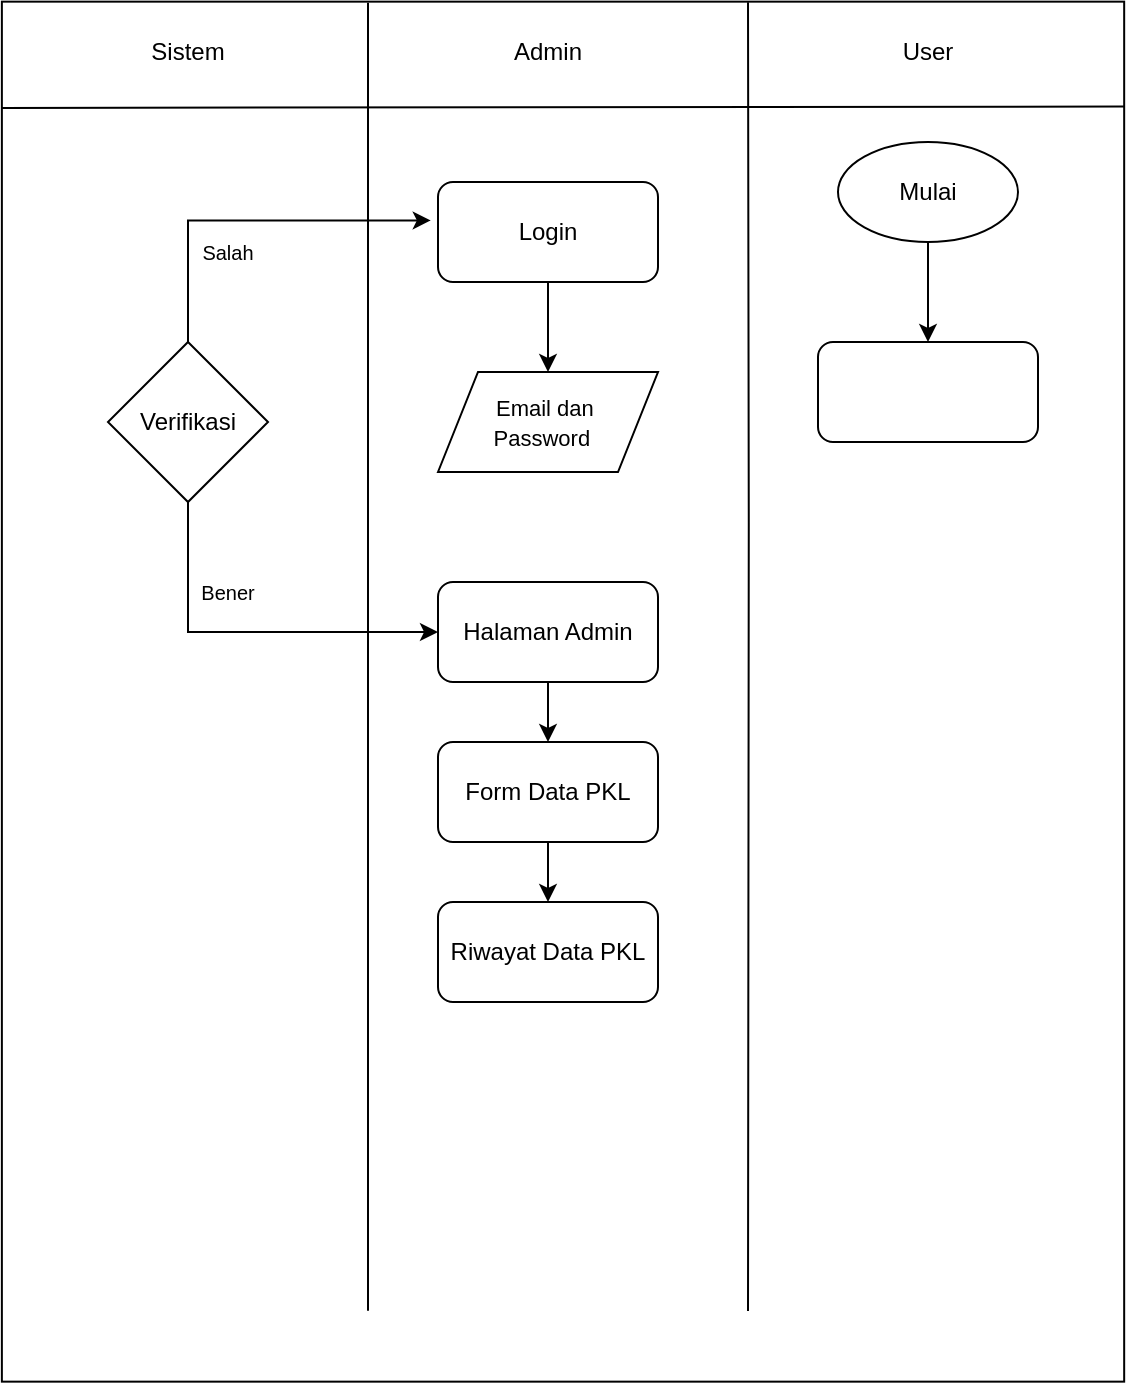 <mxfile version="26.2.12">
  <diagram name="Page-1" id="fO25P44HGUkOfH7dbofw">
    <mxGraphModel dx="832" dy="450" grid="1" gridSize="10" guides="1" tooltips="1" connect="1" arrows="1" fold="1" page="1" pageScale="1" pageWidth="827" pageHeight="1169" math="0" shadow="0">
      <root>
        <mxCell id="0" />
        <mxCell id="1" parent="0" />
        <mxCell id="WcjkwTNht0lQByTPUBEi-1" value="" style="rounded=0;whiteSpace=wrap;html=1;rotation=90;" vertex="1" parent="1">
          <mxGeometry x="52.51" y="84.25" width="690" height="561.15" as="geometry" />
        </mxCell>
        <mxCell id="WcjkwTNht0lQByTPUBEi-2" value="" style="endArrow=none;html=1;rounded=0;exitX=0.999;exitY=0.37;exitDx=0;exitDy=0;exitPerimeter=0;entryX=0;entryY=0.37;entryDx=0;entryDy=0;entryPerimeter=0;" edge="1" parent="1">
          <mxGeometry width="50" height="50" relative="1" as="geometry">
            <mxPoint x="490.005" y="674.515" as="sourcePoint" />
            <mxPoint x="490.004" y="20.16" as="targetPoint" />
            <Array as="points">
              <mxPoint x="490.39" y="280.33" />
            </Array>
          </mxGeometry>
        </mxCell>
        <mxCell id="WcjkwTNht0lQByTPUBEi-3" value="" style="endArrow=none;html=1;rounded=0;exitX=0.999;exitY=0.37;exitDx=0;exitDy=0;exitPerimeter=0;entryX=0;entryY=0.37;entryDx=0;entryDy=0;entryPerimeter=0;" edge="1" parent="1">
          <mxGeometry width="50" height="50" relative="1" as="geometry">
            <mxPoint x="300" y="674.34" as="sourcePoint" />
            <mxPoint x="300" y="20.34" as="targetPoint" />
            <Array as="points" />
          </mxGeometry>
        </mxCell>
        <mxCell id="WcjkwTNht0lQByTPUBEi-4" value="" style="endArrow=none;html=1;rounded=0;entryX=0.076;entryY=0;entryDx=0;entryDy=0;entryPerimeter=0;exitX=0.077;exitY=1;exitDx=0;exitDy=0;exitPerimeter=0;" edge="1" parent="1" source="WcjkwTNht0lQByTPUBEi-1" target="WcjkwTNht0lQByTPUBEi-1">
          <mxGeometry width="50" height="50" relative="1" as="geometry">
            <mxPoint x="120" y="70" as="sourcePoint" />
            <mxPoint x="170" y="30" as="targetPoint" />
          </mxGeometry>
        </mxCell>
        <mxCell id="WcjkwTNht0lQByTPUBEi-5" value="User" style="text;html=1;align=center;verticalAlign=middle;whiteSpace=wrap;rounded=0;" vertex="1" parent="1">
          <mxGeometry x="550" y="30" width="60" height="30" as="geometry" />
        </mxCell>
        <mxCell id="WcjkwTNht0lQByTPUBEi-6" value="Admin" style="text;html=1;align=center;verticalAlign=middle;whiteSpace=wrap;rounded=0;" vertex="1" parent="1">
          <mxGeometry x="360" y="30" width="60" height="30" as="geometry" />
        </mxCell>
        <mxCell id="WcjkwTNht0lQByTPUBEi-7" value="Sistem" style="text;html=1;align=center;verticalAlign=middle;whiteSpace=wrap;rounded=0;" vertex="1" parent="1">
          <mxGeometry x="180" y="30" width="60" height="30" as="geometry" />
        </mxCell>
        <mxCell id="WcjkwTNht0lQByTPUBEi-10" style="edgeStyle=orthogonalEdgeStyle;rounded=0;orthogonalLoop=1;jettySize=auto;html=1;exitX=0.5;exitY=1;exitDx=0;exitDy=0;" edge="1" parent="1" source="WcjkwTNht0lQByTPUBEi-8" target="WcjkwTNht0lQByTPUBEi-9">
          <mxGeometry relative="1" as="geometry" />
        </mxCell>
        <mxCell id="WcjkwTNht0lQByTPUBEi-8" value="Mulai" style="ellipse;whiteSpace=wrap;html=1;" vertex="1" parent="1">
          <mxGeometry x="535" y="90" width="90" height="50" as="geometry" />
        </mxCell>
        <mxCell id="WcjkwTNht0lQByTPUBEi-9" value="" style="rounded=1;whiteSpace=wrap;html=1;" vertex="1" parent="1">
          <mxGeometry x="525" y="190" width="110" height="50" as="geometry" />
        </mxCell>
        <mxCell id="WcjkwTNht0lQByTPUBEi-22" style="edgeStyle=orthogonalEdgeStyle;rounded=0;orthogonalLoop=1;jettySize=auto;html=1;entryX=0.5;entryY=0;entryDx=0;entryDy=0;" edge="1" parent="1" source="WcjkwTNht0lQByTPUBEi-11" target="WcjkwTNht0lQByTPUBEi-15">
          <mxGeometry relative="1" as="geometry" />
        </mxCell>
        <mxCell id="WcjkwTNht0lQByTPUBEi-11" value="Login" style="rounded=1;whiteSpace=wrap;html=1;" vertex="1" parent="1">
          <mxGeometry x="335" y="110" width="110" height="50" as="geometry" />
        </mxCell>
        <mxCell id="WcjkwTNht0lQByTPUBEi-16" style="edgeStyle=orthogonalEdgeStyle;rounded=0;orthogonalLoop=1;jettySize=auto;html=1;entryX=0;entryY=0.5;entryDx=0;entryDy=0;" edge="1" parent="1" source="WcjkwTNht0lQByTPUBEi-12" target="WcjkwTNht0lQByTPUBEi-14">
          <mxGeometry relative="1" as="geometry">
            <Array as="points">
              <mxPoint x="210" y="335" />
            </Array>
          </mxGeometry>
        </mxCell>
        <mxCell id="WcjkwTNht0lQByTPUBEi-12" value="Verifikasi" style="rhombus;whiteSpace=wrap;html=1;" vertex="1" parent="1">
          <mxGeometry x="170" y="190" width="80" height="80" as="geometry" />
        </mxCell>
        <mxCell id="WcjkwTNht0lQByTPUBEi-27" style="edgeStyle=orthogonalEdgeStyle;rounded=0;orthogonalLoop=1;jettySize=auto;html=1;entryX=0.5;entryY=0;entryDx=0;entryDy=0;" edge="1" parent="1" source="WcjkwTNht0lQByTPUBEi-14" target="WcjkwTNht0lQByTPUBEi-23">
          <mxGeometry relative="1" as="geometry" />
        </mxCell>
        <mxCell id="WcjkwTNht0lQByTPUBEi-14" value="Halaman Admin" style="rounded=1;whiteSpace=wrap;html=1;" vertex="1" parent="1">
          <mxGeometry x="335" y="310" width="110" height="50" as="geometry" />
        </mxCell>
        <mxCell id="WcjkwTNht0lQByTPUBEi-15" value="&lt;font style=&quot;font-size: 11px;&quot;&gt;Email dan&amp;nbsp;&lt;/font&gt;&lt;div&gt;&lt;font style=&quot;font-size: 11px;&quot;&gt;&lt;span style=&quot;background-color: transparent; color: light-dark(rgb(0, 0, 0), rgb(255, 255, 255));&quot;&gt;Password&amp;nbsp;&amp;nbsp;&lt;/span&gt;&lt;/font&gt;&lt;/div&gt;" style="shape=parallelogram;perimeter=parallelogramPerimeter;whiteSpace=wrap;html=1;fixedSize=1;" vertex="1" parent="1">
          <mxGeometry x="335" y="205" width="110" height="50" as="geometry" />
        </mxCell>
        <mxCell id="WcjkwTNht0lQByTPUBEi-17" style="edgeStyle=orthogonalEdgeStyle;rounded=0;orthogonalLoop=1;jettySize=auto;html=1;entryX=-0.033;entryY=0.384;entryDx=0;entryDy=0;entryPerimeter=0;" edge="1" parent="1" source="WcjkwTNht0lQByTPUBEi-12" target="WcjkwTNht0lQByTPUBEi-11">
          <mxGeometry relative="1" as="geometry">
            <Array as="points">
              <mxPoint x="210" y="129" />
            </Array>
          </mxGeometry>
        </mxCell>
        <mxCell id="WcjkwTNht0lQByTPUBEi-18" value="&lt;font style=&quot;font-size: 10px;&quot;&gt;Salah&lt;/font&gt;" style="text;html=1;align=center;verticalAlign=middle;whiteSpace=wrap;rounded=0;" vertex="1" parent="1">
          <mxGeometry x="210" y="130" width="40" height="30" as="geometry" />
        </mxCell>
        <mxCell id="WcjkwTNht0lQByTPUBEi-19" value="&lt;font style=&quot;font-size: 10px;&quot;&gt;Bener&lt;/font&gt;" style="text;html=1;align=center;verticalAlign=middle;whiteSpace=wrap;rounded=0;" vertex="1" parent="1">
          <mxGeometry x="210" y="300" width="40" height="30" as="geometry" />
        </mxCell>
        <mxCell id="WcjkwTNht0lQByTPUBEi-25" style="edgeStyle=orthogonalEdgeStyle;rounded=0;orthogonalLoop=1;jettySize=auto;html=1;entryX=0.5;entryY=0;entryDx=0;entryDy=0;" edge="1" parent="1" source="WcjkwTNht0lQByTPUBEi-23" target="WcjkwTNht0lQByTPUBEi-24">
          <mxGeometry relative="1" as="geometry" />
        </mxCell>
        <mxCell id="WcjkwTNht0lQByTPUBEi-23" value="Form Data PKL" style="rounded=1;whiteSpace=wrap;html=1;" vertex="1" parent="1">
          <mxGeometry x="335" y="390" width="110" height="50" as="geometry" />
        </mxCell>
        <mxCell id="WcjkwTNht0lQByTPUBEi-24" value="Riwayat Data PKL" style="rounded=1;whiteSpace=wrap;html=1;" vertex="1" parent="1">
          <mxGeometry x="335" y="470" width="110" height="50" as="geometry" />
        </mxCell>
      </root>
    </mxGraphModel>
  </diagram>
</mxfile>
